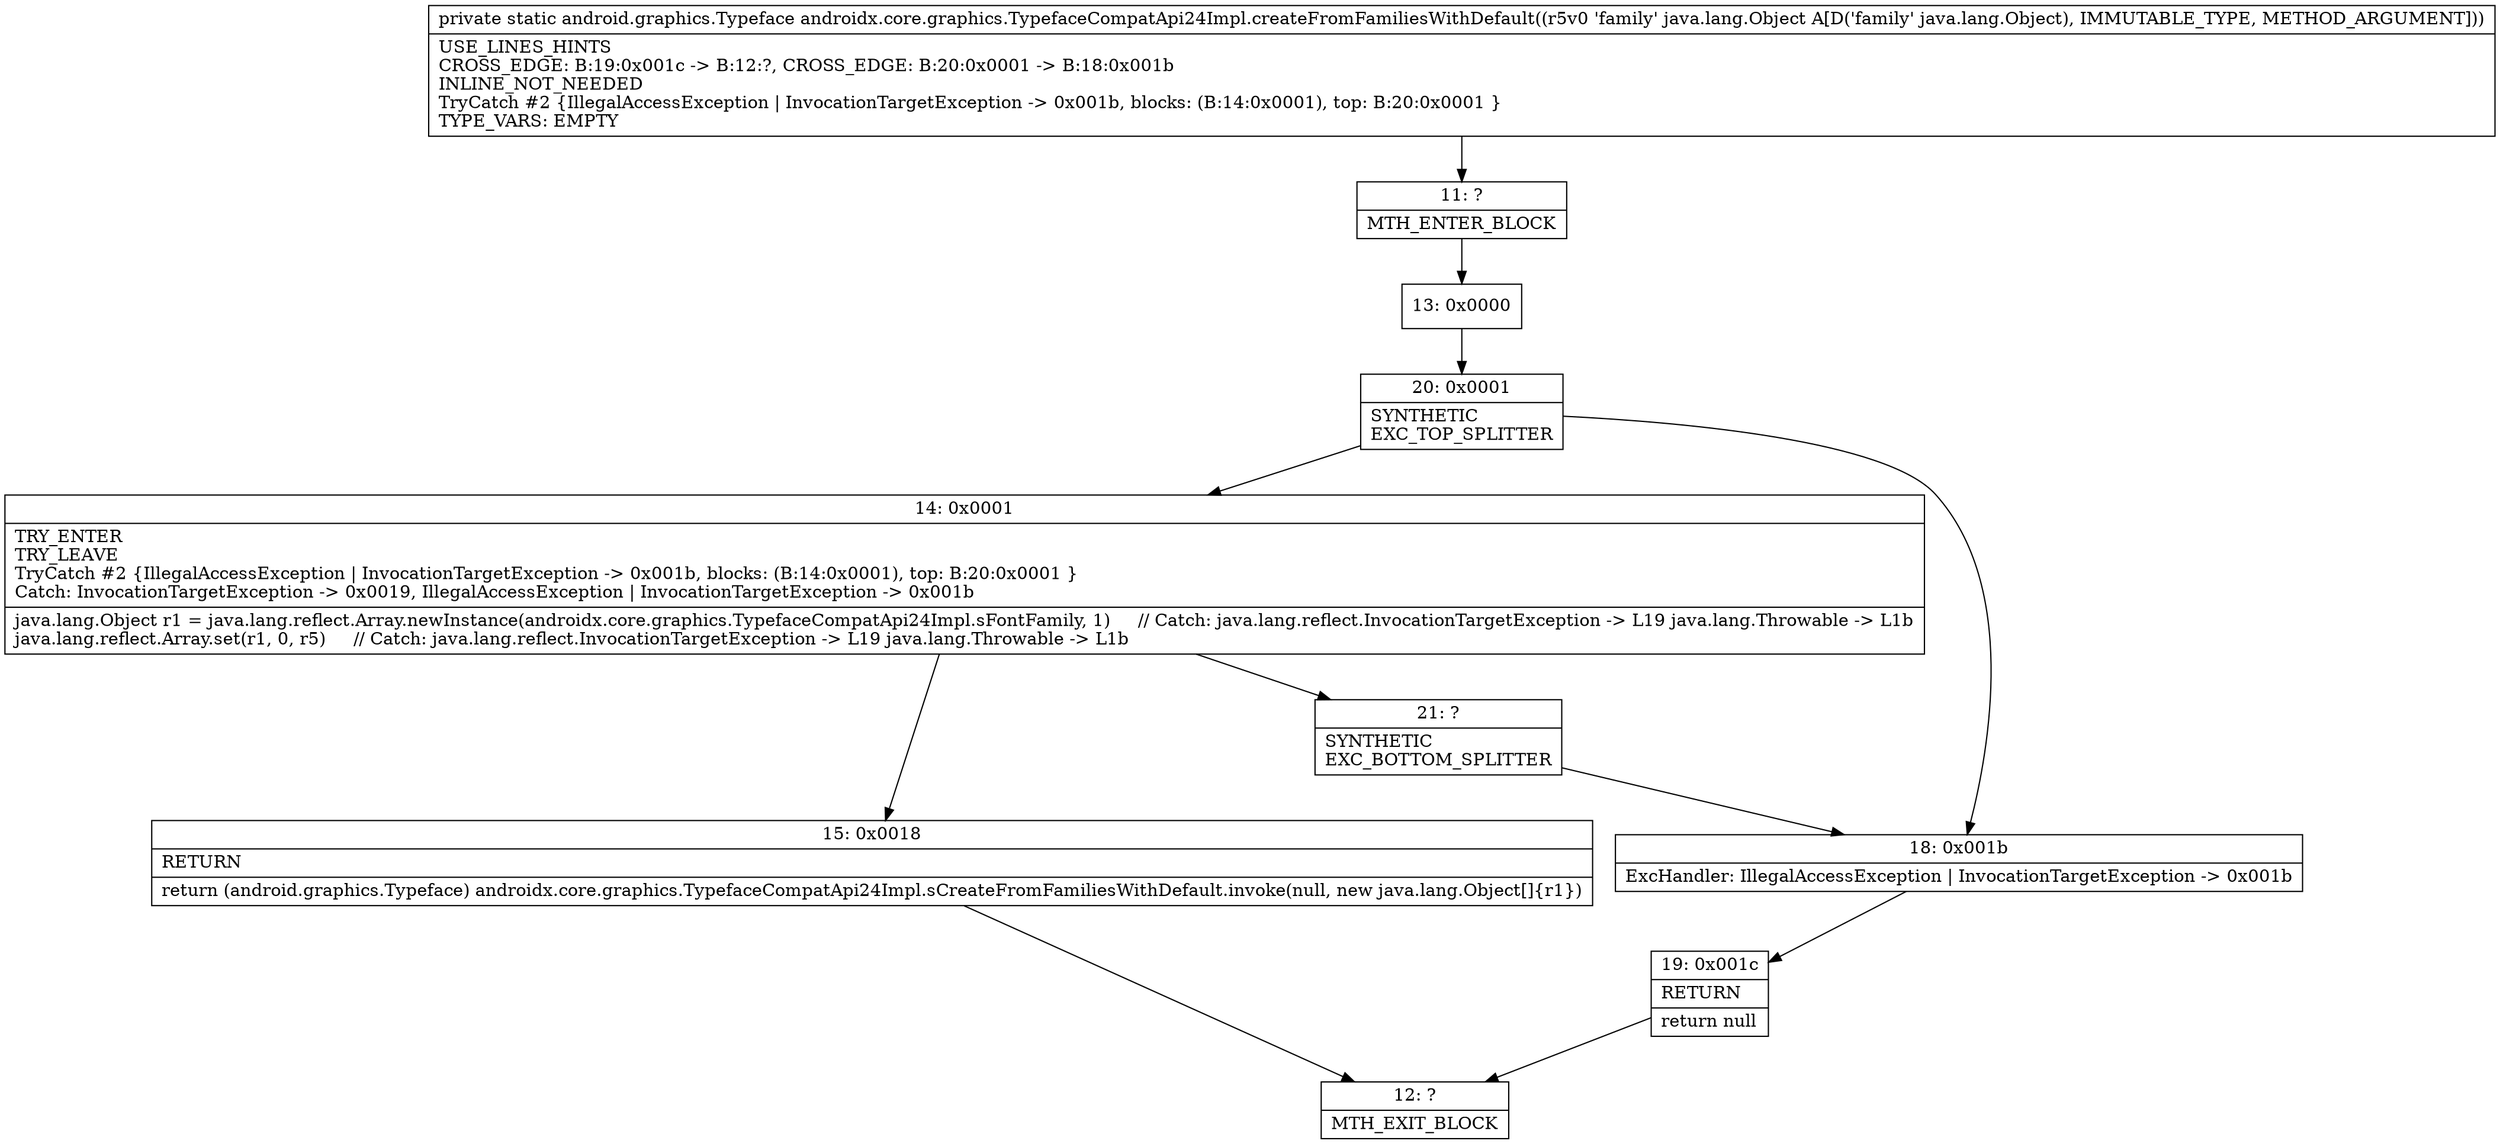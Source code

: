 digraph "CFG forandroidx.core.graphics.TypefaceCompatApi24Impl.createFromFamiliesWithDefault(Ljava\/lang\/Object;)Landroid\/graphics\/Typeface;" {
Node_11 [shape=record,label="{11\:\ ?|MTH_ENTER_BLOCK\l}"];
Node_13 [shape=record,label="{13\:\ 0x0000}"];
Node_20 [shape=record,label="{20\:\ 0x0001|SYNTHETIC\lEXC_TOP_SPLITTER\l}"];
Node_14 [shape=record,label="{14\:\ 0x0001|TRY_ENTER\lTRY_LEAVE\lTryCatch #2 \{IllegalAccessException \| InvocationTargetException \-\> 0x001b, blocks: (B:14:0x0001), top: B:20:0x0001 \}\lCatch: InvocationTargetException \-\> 0x0019, IllegalAccessException \| InvocationTargetException \-\> 0x001b\l|java.lang.Object r1 = java.lang.reflect.Array.newInstance(androidx.core.graphics.TypefaceCompatApi24Impl.sFontFamily, 1)     \/\/ Catch: java.lang.reflect.InvocationTargetException \-\> L19 java.lang.Throwable \-\> L1b\ljava.lang.reflect.Array.set(r1, 0, r5)     \/\/ Catch: java.lang.reflect.InvocationTargetException \-\> L19 java.lang.Throwable \-\> L1b\l}"];
Node_15 [shape=record,label="{15\:\ 0x0018|RETURN\l|return (android.graphics.Typeface) androidx.core.graphics.TypefaceCompatApi24Impl.sCreateFromFamiliesWithDefault.invoke(null, new java.lang.Object[]\{r1\})\l}"];
Node_12 [shape=record,label="{12\:\ ?|MTH_EXIT_BLOCK\l}"];
Node_21 [shape=record,label="{21\:\ ?|SYNTHETIC\lEXC_BOTTOM_SPLITTER\l}"];
Node_18 [shape=record,label="{18\:\ 0x001b|ExcHandler: IllegalAccessException \| InvocationTargetException \-\> 0x001b\l}"];
Node_19 [shape=record,label="{19\:\ 0x001c|RETURN\l|return null\l}"];
MethodNode[shape=record,label="{private static android.graphics.Typeface androidx.core.graphics.TypefaceCompatApi24Impl.createFromFamiliesWithDefault((r5v0 'family' java.lang.Object A[D('family' java.lang.Object), IMMUTABLE_TYPE, METHOD_ARGUMENT]))  | USE_LINES_HINTS\lCROSS_EDGE: B:19:0x001c \-\> B:12:?, CROSS_EDGE: B:20:0x0001 \-\> B:18:0x001b\lINLINE_NOT_NEEDED\lTryCatch #2 \{IllegalAccessException \| InvocationTargetException \-\> 0x001b, blocks: (B:14:0x0001), top: B:20:0x0001 \}\lTYPE_VARS: EMPTY\l}"];
MethodNode -> Node_11;Node_11 -> Node_13;
Node_13 -> Node_20;
Node_20 -> Node_14;
Node_20 -> Node_18;
Node_14 -> Node_15;
Node_14 -> Node_21;
Node_15 -> Node_12;
Node_21 -> Node_18;
Node_18 -> Node_19;
Node_19 -> Node_12;
}

